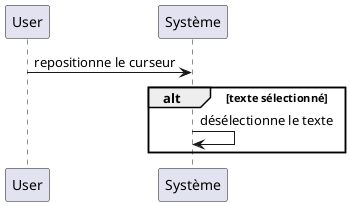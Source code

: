 @startuml

User->Système : repositionne le curseur

alt texte sélectionné

Système->Système : désélectionne le texte
end

@enduml
